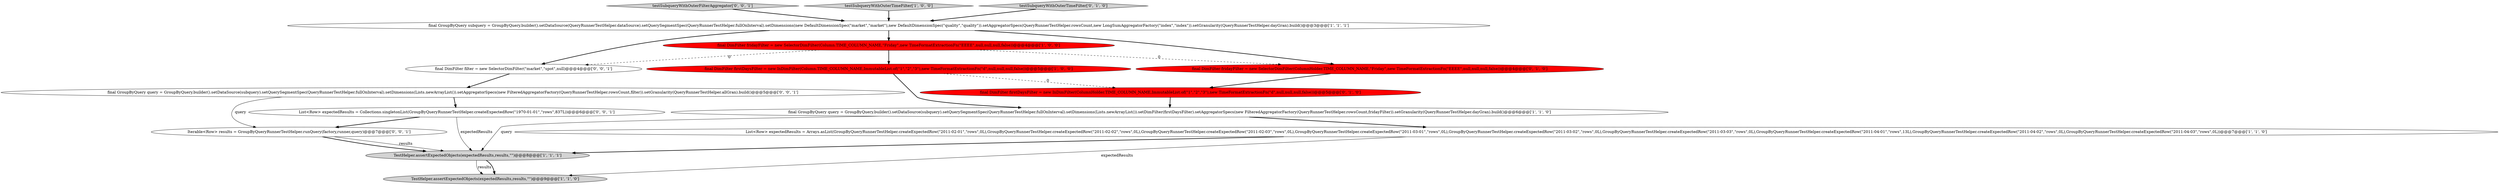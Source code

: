 digraph {
12 [style = filled, label = "testSubqueryWithOuterFilterAggregator['0', '0', '1']", fillcolor = lightgray, shape = diamond image = "AAA0AAABBB3BBB"];
4 [style = filled, label = "final GroupByQuery subquery = GroupByQuery.builder().setDataSource(QueryRunnerTestHelper.dataSource).setQuerySegmentSpec(QueryRunnerTestHelper.fullOnInterval).setDimensions(new DefaultDimensionSpec(\"market\",\"market\"),new DefaultDimensionSpec(\"quality\",\"quality\")).setAggregatorSpecs(QueryRunnerTestHelper.rowsCount,new LongSumAggregatorFactory(\"index\",\"index\")).setGranularity(QueryRunnerTestHelper.dayGran).build()@@@3@@@['1', '1', '1']", fillcolor = white, shape = ellipse image = "AAA0AAABBB1BBB"];
7 [style = filled, label = "final DimFilter firstDaysFilter = new InDimFilter(Column.TIME_COLUMN_NAME,ImmutableList.of(\"1\",\"2\",\"3\"),new TimeFormatExtractionFn(\"d\",null,null,null,false))@@@5@@@['1', '0', '0']", fillcolor = red, shape = ellipse image = "AAA1AAABBB1BBB"];
11 [style = filled, label = "final GroupByQuery query = GroupByQuery.builder().setDataSource(subquery).setQuerySegmentSpec(QueryRunnerTestHelper.fullOnInterval).setDimensions(Lists.newArrayList()).setAggregatorSpecs(new FilteredAggregatorFactory(QueryRunnerTestHelper.rowsCount,filter)).setGranularity(QueryRunnerTestHelper.allGran).build()@@@5@@@['0', '0', '1']", fillcolor = white, shape = ellipse image = "AAA0AAABBB3BBB"];
5 [style = filled, label = "final DimFilter fridayFilter = new SelectorDimFilter(Column.TIME_COLUMN_NAME,\"Friday\",new TimeFormatExtractionFn(\"EEEE\",null,null,null,false))@@@4@@@['1', '0', '0']", fillcolor = red, shape = ellipse image = "AAA1AAABBB1BBB"];
8 [style = filled, label = "final DimFilter firstDaysFilter = new InDimFilter(ColumnHolder.TIME_COLUMN_NAME,ImmutableList.of(\"1\",\"2\",\"3\"),new TimeFormatExtractionFn(\"d\",null,null,null,false))@@@5@@@['0', '1', '0']", fillcolor = red, shape = ellipse image = "AAA1AAABBB2BBB"];
2 [style = filled, label = "TestHelper.assertExpectedObjects(expectedResults,results,\"\")@@@8@@@['1', '1', '1']", fillcolor = lightgray, shape = ellipse image = "AAA0AAABBB1BBB"];
3 [style = filled, label = "testSubqueryWithOuterTimeFilter['1', '0', '0']", fillcolor = lightgray, shape = diamond image = "AAA0AAABBB1BBB"];
15 [style = filled, label = "List<Row> expectedResults = Collections.singletonList(GroupByQueryRunnerTestHelper.createExpectedRow(\"1970-01-01\",\"rows\",837L))@@@6@@@['0', '0', '1']", fillcolor = white, shape = ellipse image = "AAA0AAABBB3BBB"];
0 [style = filled, label = "TestHelper.assertExpectedObjects(expectedResults,results,\"\")@@@9@@@['1', '1', '0']", fillcolor = lightgray, shape = ellipse image = "AAA0AAABBB1BBB"];
13 [style = filled, label = "final DimFilter filter = new SelectorDimFilter(\"market\",\"spot\",null)@@@4@@@['0', '0', '1']", fillcolor = white, shape = ellipse image = "AAA0AAABBB3BBB"];
1 [style = filled, label = "final GroupByQuery query = GroupByQuery.builder().setDataSource(subquery).setQuerySegmentSpec(QueryRunnerTestHelper.fullOnInterval).setDimensions(Lists.newArrayList()).setDimFilter(firstDaysFilter).setAggregatorSpecs(new FilteredAggregatorFactory(QueryRunnerTestHelper.rowsCount,fridayFilter)).setGranularity(QueryRunnerTestHelper.dayGran).build()@@@6@@@['1', '1', '0']", fillcolor = white, shape = ellipse image = "AAA0AAABBB1BBB"];
14 [style = filled, label = "Iterable<Row> results = GroupByQueryRunnerTestHelper.runQuery(factory,runner,query)@@@7@@@['0', '0', '1']", fillcolor = white, shape = ellipse image = "AAA0AAABBB3BBB"];
9 [style = filled, label = "testSubqueryWithOuterTimeFilter['0', '1', '0']", fillcolor = lightgray, shape = diamond image = "AAA0AAABBB2BBB"];
6 [style = filled, label = "List<Row> expectedResults = Arrays.asList(GroupByQueryRunnerTestHelper.createExpectedRow(\"2011-02-01\",\"rows\",0L),GroupByQueryRunnerTestHelper.createExpectedRow(\"2011-02-02\",\"rows\",0L),GroupByQueryRunnerTestHelper.createExpectedRow(\"2011-02-03\",\"rows\",0L),GroupByQueryRunnerTestHelper.createExpectedRow(\"2011-03-01\",\"rows\",0L),GroupByQueryRunnerTestHelper.createExpectedRow(\"2011-03-02\",\"rows\",0L),GroupByQueryRunnerTestHelper.createExpectedRow(\"2011-03-03\",\"rows\",0L),GroupByQueryRunnerTestHelper.createExpectedRow(\"2011-04-01\",\"rows\",13L),GroupByQueryRunnerTestHelper.createExpectedRow(\"2011-04-02\",\"rows\",0L),GroupByQueryRunnerTestHelper.createExpectedRow(\"2011-04-03\",\"rows\",0L))@@@7@@@['1', '1', '0']", fillcolor = white, shape = ellipse image = "AAA0AAABBB1BBB"];
10 [style = filled, label = "final DimFilter fridayFilter = new SelectorDimFilter(ColumnHolder.TIME_COLUMN_NAME,\"Friday\",new TimeFormatExtractionFn(\"EEEE\",null,null,null,false))@@@4@@@['0', '1', '0']", fillcolor = red, shape = ellipse image = "AAA1AAABBB2BBB"];
5->13 [style = dashed, label="0"];
4->10 [style = bold, label=""];
14->2 [style = solid, label="results"];
7->1 [style = bold, label=""];
2->0 [style = solid, label="results"];
15->14 [style = bold, label=""];
6->0 [style = solid, label="expectedResults"];
9->4 [style = bold, label=""];
4->13 [style = bold, label=""];
7->8 [style = dashed, label="0"];
11->14 [style = solid, label="query"];
3->4 [style = bold, label=""];
13->11 [style = bold, label=""];
11->15 [style = bold, label=""];
6->2 [style = bold, label=""];
8->1 [style = bold, label=""];
2->0 [style = bold, label=""];
1->6 [style = bold, label=""];
10->8 [style = bold, label=""];
12->4 [style = bold, label=""];
5->10 [style = dashed, label="0"];
1->2 [style = solid, label="query"];
5->7 [style = bold, label=""];
14->2 [style = bold, label=""];
4->5 [style = bold, label=""];
15->2 [style = solid, label="expectedResults"];
}
